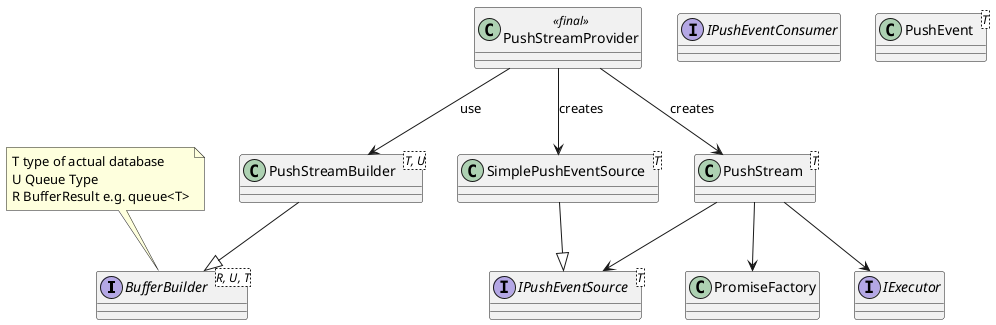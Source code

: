 @startuml

interface BufferBuilder<R, U, T>
note top
    T type of actual database
    U Queue Type
    R BufferResult e.g. queue<T>
end note

interface IPushEventConsumer
interface IPushEventSource<T>
interface IExecutor

class PromiseFactory

class PushEvent<T>
class PushStream<T> 
class PushStreamBuilder<T, U>
class PushStreamProvider <<final>>
class SimplePushEventSource<T>

class PromiseFactory

SimplePushEventSource --|> IPushEventSource

PushStream --> PromiseFactory
PushStream --> IPushEventSource
PushStream --> IExecutor

PushStreamProvider --> PushStream : creates
PushStreamProvider --> SimplePushEventSource : creates
PushStreamProvider --> PushStreamBuilder : use

PushStreamBuilder --|> BufferBuilder

@enduml